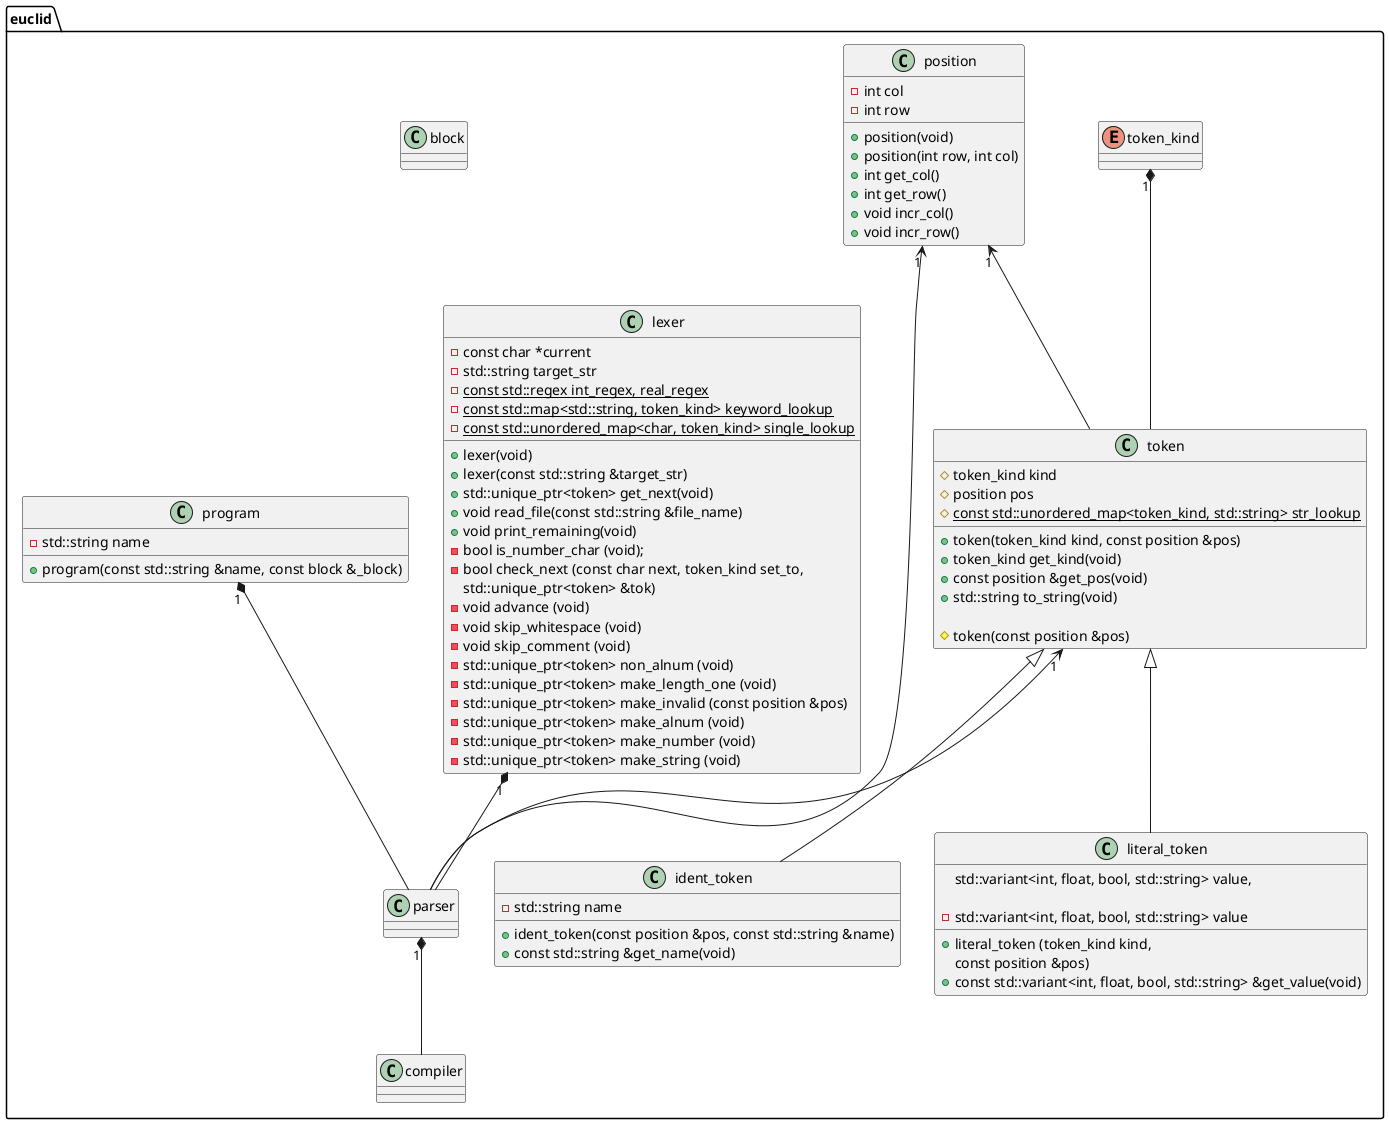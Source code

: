 @startuml euclid
namespace euclid {

enum token_kind {
}

class compiler {

}

class token {
    + token(token_kind kind, const position &pos)
    + token_kind get_kind(void)
    + const position &get_pos(void)
    + std::string to_string(void)
    
    # token(const position &pos)
    # token_kind kind
    # position pos
    # {static} const std::unordered_map<token_kind, std::string> str_lookup
}

class literal_token {
    + literal_token (token_kind kind,
                 std::variant<int, float, bool, std::string> value,
                 const position &pos)
    + const std::variant<int, float, bool, std::string> &get_value(void)

    - std::variant<int, float, bool, std::string> value
}

class ident_token {
    + ident_token(const position &pos, const std::string &name)
    + const std::string &get_name(void)
    
    - std::string name
}

class position {
+ position(void)
+ position(int row, int col)
+ int get_col()
+ int get_row()
+ void incr_col()
+ void incr_row()
- int col
- int row

}

class lexer {
+ lexer(void)
+ lexer(const std::string &target_str)
+ std::unique_ptr<token> get_next(void)
+ void read_file(const std::string &file_name)
+ void print_remaining(void)

- const char *current
- std::string target_str
- {static} const std::regex int_regex, real_regex
- {static} const std::map<std::string, token_kind> keyword_lookup
- {static} const std::unordered_map<char, token_kind> single_lookup

- bool is_number_char (void);
- bool check_next (const char next, token_kind set_to,
                          std::unique_ptr<token> &tok)
- void advance (void)
- void skip_whitespace (void)
- void skip_comment (void)
- std::unique_ptr<token> non_alnum (void)
- std::unique_ptr<token> make_length_one (void)
- std::unique_ptr<token> make_invalid (const position &pos)
- std::unique_ptr<token> make_alnum (void)
- std::unique_ptr<token> make_number (void)
- std::unique_ptr<token> make_string (void)
}

class program {
+ program(const std::string &name, const block &_block)

- std::string name
}

class block {

}

class parser {

}

token_kind "1"*-- token
position "1"<-- token
position "1"<-- parser
lexer "1"*-- parser
token "1"<-- parser
token <|-- literal_token
token <|-- ident_token
program "1"*-- parser
parser "1"*-- compiler

}
@enduml